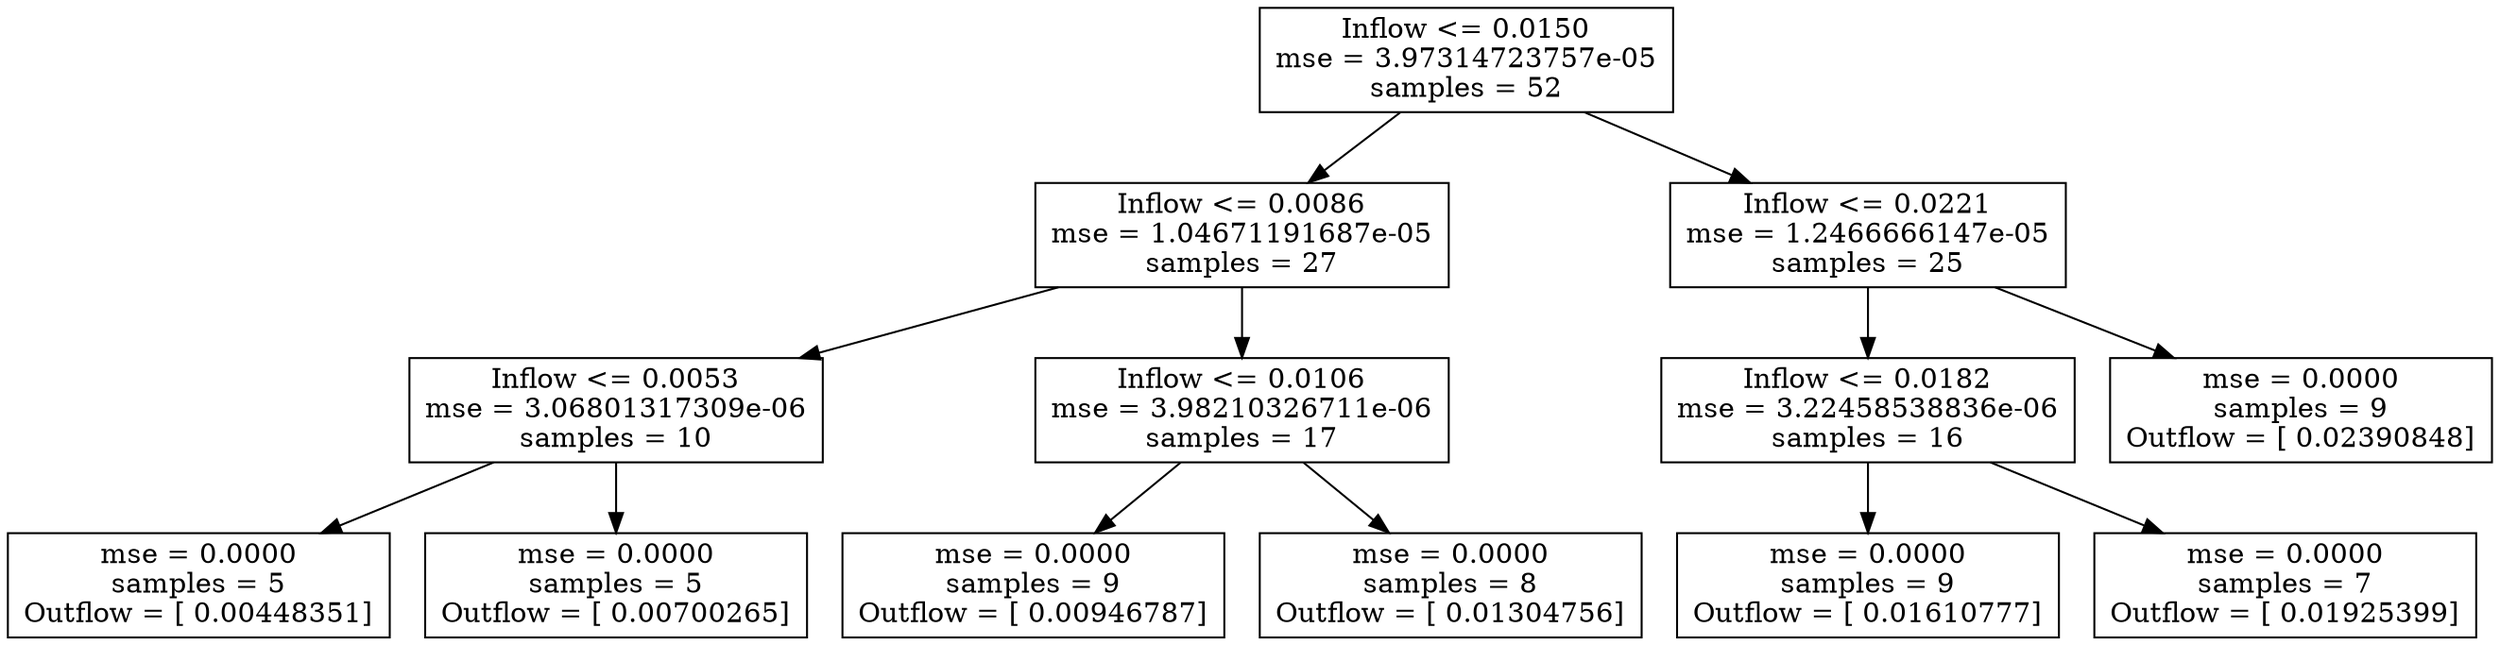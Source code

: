 digraph Tree {
0 [label="Inflow <= 0.0150\nmse = 3.97314723757e-05\nsamples = 52", shape="box"] ;
1 [label="Inflow <= 0.0086\nmse = 1.04671191687e-05\nsamples = 27", shape="box"] ;
0 -> 1 ;
2 [label="Inflow <= 0.0053\nmse = 3.06801317309e-06\nsamples = 10", shape="box"] ;
1 -> 2 ;
3 [label="mse = 0.0000\nsamples = 5\nOutflow = [ 0.00448351]", shape="box"] ;
2 -> 3 ;
4 [label="mse = 0.0000\nsamples = 5\nOutflow = [ 0.00700265]", shape="box"] ;
2 -> 4 ;
5 [label="Inflow <= 0.0106\nmse = 3.98210326711e-06\nsamples = 17", shape="box"] ;
1 -> 5 ;
6 [label="mse = 0.0000\nsamples = 9\nOutflow = [ 0.00946787]", shape="box"] ;
5 -> 6 ;
7 [label="mse = 0.0000\nsamples = 8\nOutflow = [ 0.01304756]", shape="box"] ;
5 -> 7 ;
8 [label="Inflow <= 0.0221\nmse = 1.2466666147e-05\nsamples = 25", shape="box"] ;
0 -> 8 ;
9 [label="Inflow <= 0.0182\nmse = 3.22458538836e-06\nsamples = 16", shape="box"] ;
8 -> 9 ;
10 [label="mse = 0.0000\nsamples = 9\nOutflow = [ 0.01610777]", shape="box"] ;
9 -> 10 ;
11 [label="mse = 0.0000\nsamples = 7\nOutflow = [ 0.01925399]", shape="box"] ;
9 -> 11 ;
12 [label="mse = 0.0000\nsamples = 9\nOutflow = [ 0.02390848]", shape="box"] ;
8 -> 12 ;
}